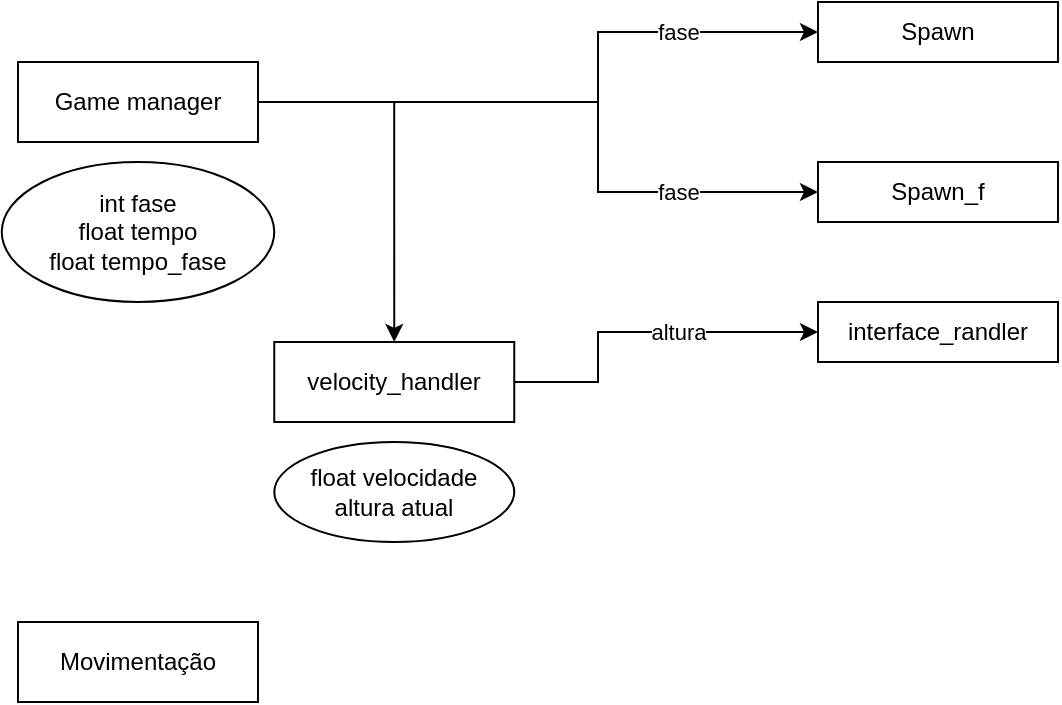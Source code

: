 <mxfile version="13.1.3">
    <diagram id="6hGFLwfOUW9BJ-s0fimq" name="Page-1">
        <mxGraphModel dx="806" dy="549" grid="1" gridSize="10" guides="1" tooltips="1" connect="1" arrows="1" fold="1" page="1" pageScale="1" pageWidth="827" pageHeight="1169" math="0" shadow="0">
            <root>
                <mxCell id="0"/>
                <mxCell id="1" parent="0"/>
                <mxCell id="6" value="fase" style="edgeStyle=orthogonalEdgeStyle;rounded=0;orthogonalLoop=1;jettySize=auto;html=1;" edge="1" parent="1" source="2" target="3">
                    <mxGeometry x="0.556" relative="1" as="geometry">
                        <Array as="points">
                            <mxPoint x="330" y="120"/>
                            <mxPoint x="330" y="85"/>
                        </Array>
                        <mxPoint as="offset"/>
                    </mxGeometry>
                </mxCell>
                <mxCell id="10" value="fase" style="edgeStyle=orthogonalEdgeStyle;rounded=0;orthogonalLoop=1;jettySize=auto;html=1;entryX=0;entryY=0.5;entryDx=0;entryDy=0;exitX=1;exitY=0.5;exitDx=0;exitDy=0;" edge="1" parent="1" source="2" target="9">
                    <mxGeometry x="0.569" relative="1" as="geometry">
                        <mxPoint x="160" y="120" as="sourcePoint"/>
                        <Array as="points">
                            <mxPoint x="330" y="120"/>
                            <mxPoint x="330" y="165"/>
                        </Array>
                        <mxPoint as="offset"/>
                    </mxGeometry>
                </mxCell>
                <mxCell id="20" style="edgeStyle=orthogonalEdgeStyle;rounded=0;orthogonalLoop=1;jettySize=auto;html=1;entryX=0.5;entryY=0;entryDx=0;entryDy=0;" edge="1" parent="1" source="2" target="19">
                    <mxGeometry relative="1" as="geometry"/>
                </mxCell>
                <mxCell id="2" value="Game manager" style="whiteSpace=wrap;html=1;" parent="1" vertex="1">
                    <mxGeometry x="40.01" y="100" width="120" height="40" as="geometry"/>
                </mxCell>
                <mxCell id="3" value="Spawn" style="whiteSpace=wrap;html=1;" vertex="1" parent="1">
                    <mxGeometry x="440" y="70" width="120" height="30" as="geometry"/>
                </mxCell>
                <mxCell id="4" value="int fase&lt;br&gt;float tempo&lt;br&gt;float tempo_fase" style="ellipse;whiteSpace=wrap;html=1;" vertex="1" parent="1">
                    <mxGeometry x="31.88" y="150" width="136.25" height="70" as="geometry"/>
                </mxCell>
                <mxCell id="9" value="Spawn_f" style="whiteSpace=wrap;html=1;" vertex="1" parent="1">
                    <mxGeometry x="440" y="150" width="120" height="30" as="geometry"/>
                </mxCell>
                <mxCell id="11" value="interface_randler" style="whiteSpace=wrap;html=1;" vertex="1" parent="1">
                    <mxGeometry x="440" y="220" width="120" height="30" as="geometry"/>
                </mxCell>
                <mxCell id="24" value="altura" style="edgeStyle=orthogonalEdgeStyle;rounded=0;orthogonalLoop=1;jettySize=auto;html=1;entryX=0;entryY=0.5;entryDx=0;entryDy=0;" edge="1" parent="1" source="19" target="11">
                    <mxGeometry x="0.208" relative="1" as="geometry">
                        <Array as="points">
                            <mxPoint x="330" y="260"/>
                            <mxPoint x="330" y="235"/>
                        </Array>
                        <mxPoint as="offset"/>
                    </mxGeometry>
                </mxCell>
                <mxCell id="19" value="velocity_handler" style="whiteSpace=wrap;html=1;" vertex="1" parent="1">
                    <mxGeometry x="168.13" y="240" width="120" height="40" as="geometry"/>
                </mxCell>
                <mxCell id="22" value="float velocidade&lt;br&gt;altura atual" style="ellipse;whiteSpace=wrap;html=1;" vertex="1" parent="1">
                    <mxGeometry x="168.14" y="290" width="119.99" height="50" as="geometry"/>
                </mxCell>
                <mxCell id="23" value="Movimentação" style="whiteSpace=wrap;html=1;" vertex="1" parent="1">
                    <mxGeometry x="40" y="380" width="120" height="40" as="geometry"/>
                </mxCell>
            </root>
        </mxGraphModel>
    </diagram>
</mxfile>